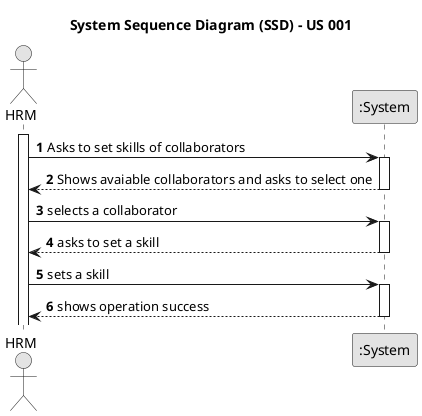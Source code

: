 @startuml
skinparam monochrome true
skinparam packageStyle rectangle
skinparam shadowing false

title System Sequence Diagram (SSD) - US 001

autonumber

actor "HRM" as HRM
participant ":System" as System

activate HRM

    HRM -> System: Asks to set skills of collaborators
    activate System
 System --> HRM: Shows avaiable collaborators and asks to select one
    deactivate System
    HRM -> System: selects a collaborator
        activate System
         System --> HRM: asks to set a skill
            deactivate System
                HRM -> System: sets a skill
                    activate System
                       System --> HRM: shows operation success
                                deactivate System
@enduml